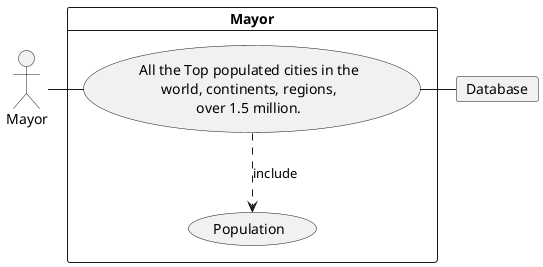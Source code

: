 
@startuml

actor MY as "Mayor"

card Database

card "Mayor" {
    usecase UC6 as "All the Top populated cities in the
                        world, continents, regions,
                       over 1.5 million.
    "

    usecase UCa as "Population"

    MY - UC6
    UC6 ..> UCa : include
    UC6 - Database
}

@enduml
